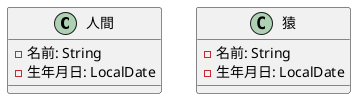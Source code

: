 @startuml

class 人間 {
	- 名前: String
	- 生年月日: LocalDate
}

class 猿 {
	- 名前: String
	- 生年月日: LocalDate
}

@enduml
